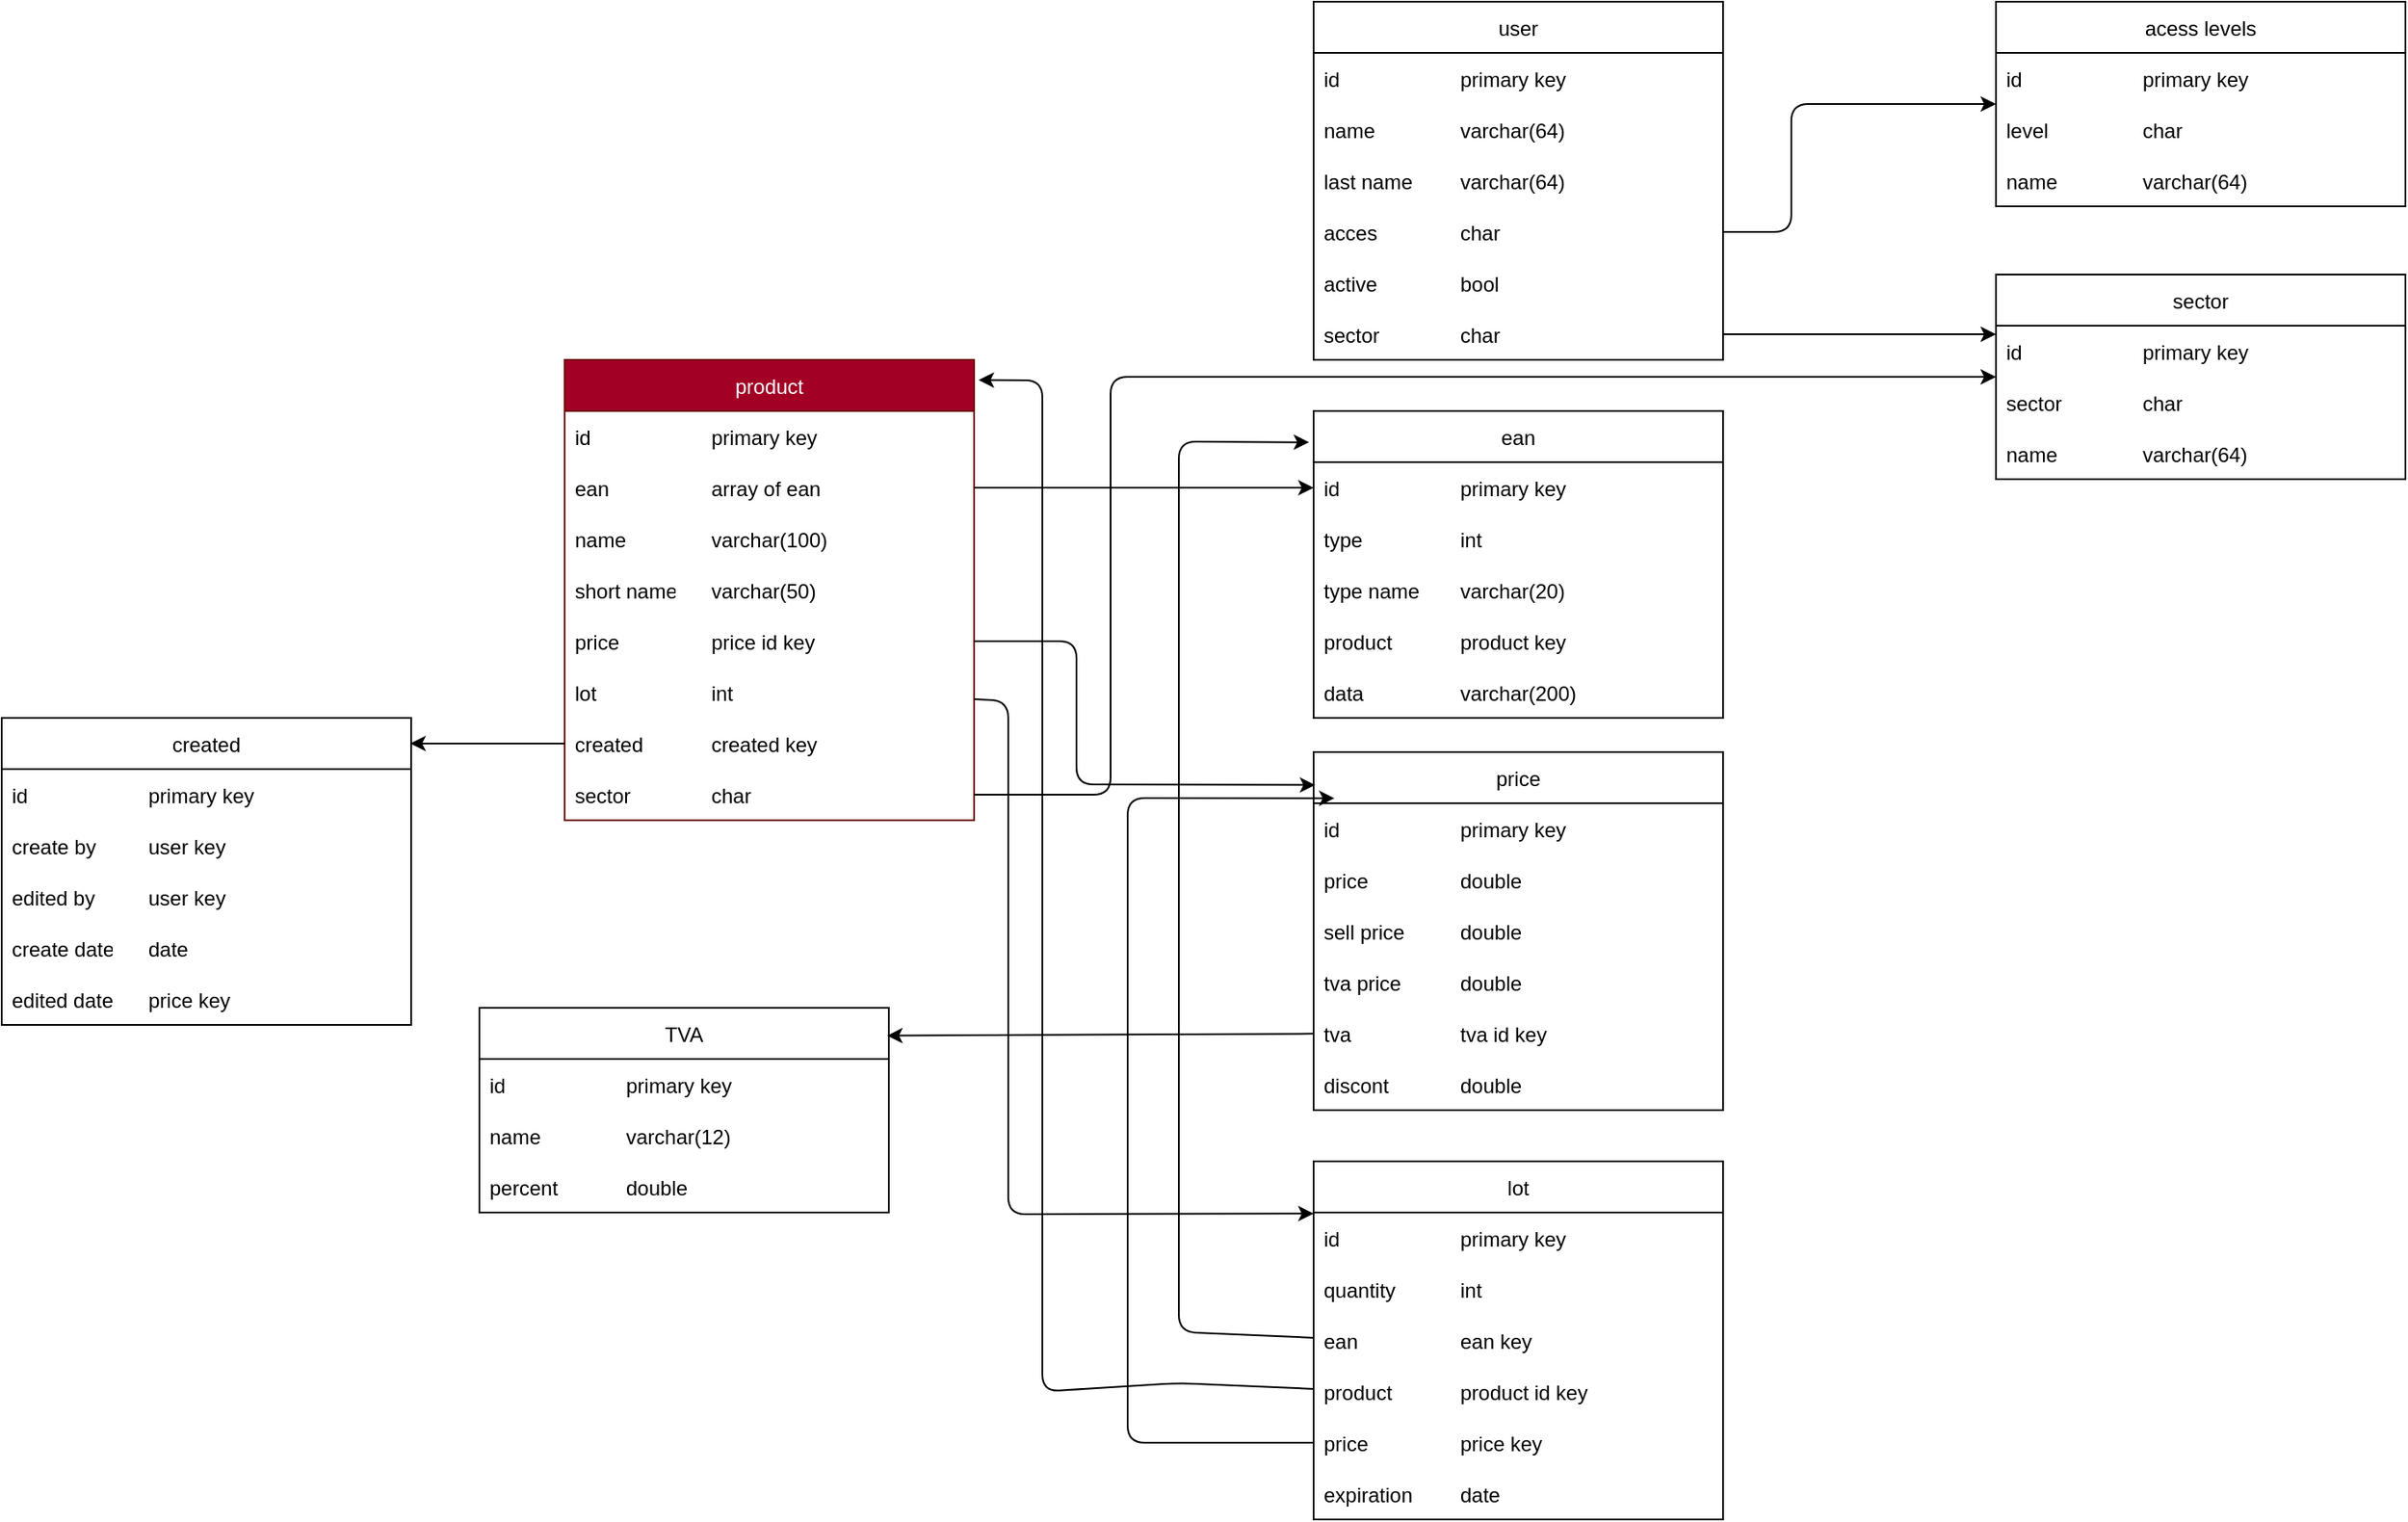<mxfile>
    <diagram id="HMFfCAUUuoIeh3NlLPQ3" name="Page-1">
        <mxGraphModel dx="770" dy="992" grid="1" gridSize="10" guides="1" tooltips="1" connect="1" arrows="1" fold="1" page="1" pageScale="1" pageWidth="1169" pageHeight="827" math="0" shadow="0">
            <root>
                <mxCell id="0"/>
                <mxCell id="1" parent="0"/>
                <mxCell id="3" value="user" style="swimlane;fontStyle=0;childLayout=stackLayout;horizontal=1;startSize=30;horizontalStack=0;resizeParent=1;resizeParentMax=0;resizeLast=0;collapsible=1;marginBottom=0;" parent="1" vertex="1">
                    <mxGeometry x="1169" width="240" height="210" as="geometry"/>
                </mxCell>
                <mxCell id="7" value="" style="group" parent="3" vertex="1" connectable="0">
                    <mxGeometry y="30" width="240" height="30" as="geometry"/>
                </mxCell>
                <mxCell id="4" value="id" style="text;strokeColor=none;fillColor=none;align=left;verticalAlign=middle;spacingLeft=4;spacingRight=4;overflow=hidden;points=[[0,0.5],[1,0.5]];portConstraint=eastwest;rotatable=0;" parent="7" vertex="1">
                    <mxGeometry width="80" height="30" as="geometry"/>
                </mxCell>
                <mxCell id="5" value="primary key" style="text;strokeColor=none;fillColor=none;align=left;verticalAlign=middle;spacingLeft=4;spacingRight=4;overflow=hidden;points=[[0,0.5],[1,0.5]];portConstraint=eastwest;rotatable=0;" parent="7" vertex="1">
                    <mxGeometry x="80" width="160" height="30" as="geometry"/>
                </mxCell>
                <mxCell id="8" value="" style="group" parent="3" vertex="1" connectable="0">
                    <mxGeometry y="60" width="240" height="30" as="geometry"/>
                </mxCell>
                <mxCell id="9" value="name" style="text;strokeColor=none;fillColor=none;align=left;verticalAlign=middle;spacingLeft=4;spacingRight=4;overflow=hidden;points=[[0,0.5],[1,0.5]];portConstraint=eastwest;rotatable=0;" parent="8" vertex="1">
                    <mxGeometry width="80" height="30" as="geometry"/>
                </mxCell>
                <mxCell id="10" value="varchar(64)" style="text;strokeColor=none;fillColor=none;align=left;verticalAlign=middle;spacingLeft=4;spacingRight=4;overflow=hidden;points=[[0,0.5],[1,0.5]];portConstraint=eastwest;rotatable=0;" parent="8" vertex="1">
                    <mxGeometry x="80" width="160" height="30" as="geometry"/>
                </mxCell>
                <mxCell id="24" value="" style="group" parent="3" vertex="1" connectable="0">
                    <mxGeometry y="90" width="240" height="30" as="geometry"/>
                </mxCell>
                <mxCell id="25" value="last name" style="text;strokeColor=none;fillColor=none;align=left;verticalAlign=middle;spacingLeft=4;spacingRight=4;overflow=hidden;points=[[0,0.5],[1,0.5]];portConstraint=eastwest;rotatable=0;" parent="24" vertex="1">
                    <mxGeometry width="70" height="30" as="geometry"/>
                </mxCell>
                <mxCell id="26" value="varchar(64)" style="text;strokeColor=none;fillColor=none;align=left;verticalAlign=middle;spacingLeft=4;spacingRight=4;overflow=hidden;points=[[0,0.5],[1,0.5]];portConstraint=eastwest;rotatable=0;" parent="24" vertex="1">
                    <mxGeometry x="80" width="160" height="30" as="geometry"/>
                </mxCell>
                <mxCell id="27" value="" style="group" parent="3" vertex="1" connectable="0">
                    <mxGeometry y="120" width="240" height="30" as="geometry"/>
                </mxCell>
                <mxCell id="28" value="acces" style="text;strokeColor=none;fillColor=none;align=left;verticalAlign=middle;spacingLeft=4;spacingRight=4;overflow=hidden;points=[[0,0.5],[1,0.5]];portConstraint=eastwest;rotatable=0;" parent="27" vertex="1">
                    <mxGeometry width="60" height="30" as="geometry"/>
                </mxCell>
                <mxCell id="29" value="char" style="text;strokeColor=none;fillColor=none;align=left;verticalAlign=middle;spacingLeft=4;spacingRight=4;overflow=hidden;points=[[0,0.5],[1,0.5]];portConstraint=eastwest;rotatable=0;" parent="27" vertex="1">
                    <mxGeometry x="80" width="160" height="30" as="geometry"/>
                </mxCell>
                <mxCell id="30" value="" style="group" parent="3" vertex="1" connectable="0">
                    <mxGeometry y="150" width="240" height="30" as="geometry"/>
                </mxCell>
                <mxCell id="31" value="active" style="text;strokeColor=none;fillColor=none;align=left;verticalAlign=middle;spacingLeft=4;spacingRight=4;overflow=hidden;points=[[0,0.5],[1,0.5]];portConstraint=eastwest;rotatable=0;" parent="30" vertex="1">
                    <mxGeometry width="60" height="30" as="geometry"/>
                </mxCell>
                <mxCell id="32" value="bool" style="text;strokeColor=none;fillColor=none;align=left;verticalAlign=middle;spacingLeft=4;spacingRight=4;overflow=hidden;points=[[0,0.5],[1,0.5]];portConstraint=eastwest;rotatable=0;" parent="30" vertex="1">
                    <mxGeometry x="80" width="160" height="30" as="geometry"/>
                </mxCell>
                <mxCell id="33" value="" style="group" parent="3" vertex="1" connectable="0">
                    <mxGeometry y="180" width="240" height="30" as="geometry"/>
                </mxCell>
                <mxCell id="34" value="sector" style="text;strokeColor=none;fillColor=none;align=left;verticalAlign=middle;spacingLeft=4;spacingRight=4;overflow=hidden;points=[[0,0.5],[1,0.5]];portConstraint=eastwest;rotatable=0;" parent="33" vertex="1">
                    <mxGeometry width="60" height="30" as="geometry"/>
                </mxCell>
                <mxCell id="35" value="char" style="text;strokeColor=none;fillColor=none;align=left;verticalAlign=middle;spacingLeft=4;spacingRight=4;overflow=hidden;points=[[0,0.5],[1,0.5]];portConstraint=eastwest;rotatable=0;" parent="33" vertex="1">
                    <mxGeometry x="80" width="160" height="30" as="geometry"/>
                </mxCell>
                <mxCell id="36" value="acess levels" style="swimlane;fontStyle=0;childLayout=stackLayout;horizontal=1;startSize=30;horizontalStack=0;resizeParent=1;resizeParentMax=0;resizeLast=0;collapsible=1;marginBottom=0;" parent="1" vertex="1">
                    <mxGeometry x="1569" width="240" height="120" as="geometry"/>
                </mxCell>
                <mxCell id="37" value="" style="group" parent="36" vertex="1" connectable="0">
                    <mxGeometry y="30" width="240" height="30" as="geometry"/>
                </mxCell>
                <mxCell id="38" value="id" style="text;strokeColor=none;fillColor=none;align=left;verticalAlign=middle;spacingLeft=4;spacingRight=4;overflow=hidden;points=[[0,0.5],[1,0.5]];portConstraint=eastwest;rotatable=0;" parent="37" vertex="1">
                    <mxGeometry width="80" height="30" as="geometry"/>
                </mxCell>
                <mxCell id="39" value="primary key" style="text;strokeColor=none;fillColor=none;align=left;verticalAlign=middle;spacingLeft=4;spacingRight=4;overflow=hidden;points=[[0,0.5],[1,0.5]];portConstraint=eastwest;rotatable=0;" parent="37" vertex="1">
                    <mxGeometry x="80" width="160" height="30" as="geometry"/>
                </mxCell>
                <mxCell id="40" value="" style="group" parent="36" vertex="1" connectable="0">
                    <mxGeometry y="60" width="240" height="30" as="geometry"/>
                </mxCell>
                <mxCell id="41" value="level" style="text;strokeColor=none;fillColor=none;align=left;verticalAlign=middle;spacingLeft=4;spacingRight=4;overflow=hidden;points=[[0,0.5],[1,0.5]];portConstraint=eastwest;rotatable=0;" parent="40" vertex="1">
                    <mxGeometry width="80" height="30" as="geometry"/>
                </mxCell>
                <mxCell id="42" value="char" style="text;strokeColor=none;fillColor=none;align=left;verticalAlign=middle;spacingLeft=4;spacingRight=4;overflow=hidden;points=[[0,0.5],[1,0.5]];portConstraint=eastwest;rotatable=0;" parent="40" vertex="1">
                    <mxGeometry x="80" width="160" height="30" as="geometry"/>
                </mxCell>
                <mxCell id="43" value="" style="group" parent="36" vertex="1" connectable="0">
                    <mxGeometry y="90" width="240" height="30" as="geometry"/>
                </mxCell>
                <mxCell id="44" value="name" style="text;strokeColor=none;fillColor=none;align=left;verticalAlign=middle;spacingLeft=4;spacingRight=4;overflow=hidden;points=[[0,0.5],[1,0.5]];portConstraint=eastwest;rotatable=0;" parent="43" vertex="1">
                    <mxGeometry width="70" height="30" as="geometry"/>
                </mxCell>
                <mxCell id="45" value="varchar(64)" style="text;strokeColor=none;fillColor=none;align=left;verticalAlign=middle;spacingLeft=4;spacingRight=4;overflow=hidden;points=[[0,0.5],[1,0.5]];portConstraint=eastwest;rotatable=0;" parent="43" vertex="1">
                    <mxGeometry x="80" width="160" height="30" as="geometry"/>
                </mxCell>
                <mxCell id="55" value="sector" style="swimlane;fontStyle=0;childLayout=stackLayout;horizontal=1;startSize=30;horizontalStack=0;resizeParent=1;resizeParentMax=0;resizeLast=0;collapsible=1;marginBottom=0;" parent="1" vertex="1">
                    <mxGeometry x="1569" y="160" width="240" height="120" as="geometry"/>
                </mxCell>
                <mxCell id="56" value="" style="group" parent="55" vertex="1" connectable="0">
                    <mxGeometry y="30" width="240" height="30" as="geometry"/>
                </mxCell>
                <mxCell id="57" value="id" style="text;strokeColor=none;fillColor=none;align=left;verticalAlign=middle;spacingLeft=4;spacingRight=4;overflow=hidden;points=[[0,0.5],[1,0.5]];portConstraint=eastwest;rotatable=0;" parent="56" vertex="1">
                    <mxGeometry width="80" height="30" as="geometry"/>
                </mxCell>
                <mxCell id="58" value="primary key" style="text;strokeColor=none;fillColor=none;align=left;verticalAlign=middle;spacingLeft=4;spacingRight=4;overflow=hidden;points=[[0,0.5],[1,0.5]];portConstraint=eastwest;rotatable=0;" parent="56" vertex="1">
                    <mxGeometry x="80" width="160" height="30" as="geometry"/>
                </mxCell>
                <mxCell id="59" value="" style="group" parent="55" vertex="1" connectable="0">
                    <mxGeometry y="60" width="240" height="30" as="geometry"/>
                </mxCell>
                <mxCell id="60" value="sector" style="text;strokeColor=none;fillColor=none;align=left;verticalAlign=middle;spacingLeft=4;spacingRight=4;overflow=hidden;points=[[0,0.5],[1,0.5]];portConstraint=eastwest;rotatable=0;" parent="59" vertex="1">
                    <mxGeometry width="80" height="30" as="geometry"/>
                </mxCell>
                <mxCell id="61" value="char" style="text;strokeColor=none;fillColor=none;align=left;verticalAlign=middle;spacingLeft=4;spacingRight=4;overflow=hidden;points=[[0,0.5],[1,0.5]];portConstraint=eastwest;rotatable=0;" parent="59" vertex="1">
                    <mxGeometry x="80" width="160" height="30" as="geometry"/>
                </mxCell>
                <mxCell id="62" value="" style="group" parent="55" vertex="1" connectable="0">
                    <mxGeometry y="90" width="240" height="30" as="geometry"/>
                </mxCell>
                <mxCell id="63" value="name" style="text;strokeColor=none;fillColor=none;align=left;verticalAlign=middle;spacingLeft=4;spacingRight=4;overflow=hidden;points=[[0,0.5],[1,0.5]];portConstraint=eastwest;rotatable=0;" parent="62" vertex="1">
                    <mxGeometry width="70" height="30" as="geometry"/>
                </mxCell>
                <mxCell id="64" value="varchar(64)" style="text;strokeColor=none;fillColor=none;align=left;verticalAlign=middle;spacingLeft=4;spacingRight=4;overflow=hidden;points=[[0,0.5],[1,0.5]];portConstraint=eastwest;rotatable=0;" parent="62" vertex="1">
                    <mxGeometry x="80" width="160" height="30" as="geometry"/>
                </mxCell>
                <mxCell id="65" style="edgeStyle=none;html=1;" parent="1" source="29" target="36" edge="1">
                    <mxGeometry relative="1" as="geometry">
                        <Array as="points">
                            <mxPoint x="1449" y="135"/>
                            <mxPoint x="1449" y="60"/>
                        </Array>
                    </mxGeometry>
                </mxCell>
                <mxCell id="66" style="edgeStyle=none;html=1;entryX=0;entryY=0.167;entryDx=0;entryDy=0;entryPerimeter=0;" parent="1" source="35" target="57" edge="1">
                    <mxGeometry relative="1" as="geometry"/>
                </mxCell>
                <mxCell id="67" value="product" style="swimlane;fontStyle=0;childLayout=stackLayout;horizontal=1;startSize=30;horizontalStack=0;resizeParent=1;resizeParentMax=0;resizeLast=0;collapsible=1;marginBottom=0;fillColor=#a20025;fontColor=#ffffff;strokeColor=#6F0000;" parent="1" vertex="1">
                    <mxGeometry x="730" y="210" width="240" height="270" as="geometry"/>
                </mxCell>
                <mxCell id="148" value="" style="group" parent="67" vertex="1" connectable="0">
                    <mxGeometry y="30" width="240" height="30" as="geometry"/>
                </mxCell>
                <mxCell id="149" value="id" style="text;strokeColor=none;fillColor=none;align=left;verticalAlign=middle;spacingLeft=4;spacingRight=4;overflow=hidden;points=[[0,0.5],[1,0.5]];portConstraint=eastwest;rotatable=0;" parent="148" vertex="1">
                    <mxGeometry width="80" height="30" as="geometry"/>
                </mxCell>
                <mxCell id="150" value="primary key" style="text;strokeColor=none;fillColor=none;align=left;verticalAlign=middle;spacingLeft=4;spacingRight=4;overflow=hidden;points=[[0,0.5],[1,0.5]];portConstraint=eastwest;rotatable=0;" parent="148" vertex="1">
                    <mxGeometry x="80" width="160" height="30" as="geometry"/>
                </mxCell>
                <mxCell id="68" value="" style="group" parent="67" vertex="1" connectable="0">
                    <mxGeometry y="60" width="240" height="30" as="geometry"/>
                </mxCell>
                <mxCell id="69" value="ean" style="text;strokeColor=none;fillColor=none;align=left;verticalAlign=middle;spacingLeft=4;spacingRight=4;overflow=hidden;points=[[0,0.5],[1,0.5]];portConstraint=eastwest;rotatable=0;" parent="68" vertex="1">
                    <mxGeometry width="80" height="30" as="geometry"/>
                </mxCell>
                <mxCell id="70" value="array of ean" style="text;strokeColor=none;fillColor=none;align=left;verticalAlign=middle;spacingLeft=4;spacingRight=4;overflow=hidden;points=[[0,0.5],[1,0.5]];portConstraint=eastwest;rotatable=0;" parent="68" vertex="1">
                    <mxGeometry x="80" width="160" height="30" as="geometry"/>
                </mxCell>
                <mxCell id="71" value="" style="group" parent="67" vertex="1" connectable="0">
                    <mxGeometry y="90" width="240" height="30" as="geometry"/>
                </mxCell>
                <mxCell id="72" value="name" style="text;strokeColor=none;fillColor=none;align=left;verticalAlign=middle;spacingLeft=4;spacingRight=4;overflow=hidden;points=[[0,0.5],[1,0.5]];portConstraint=eastwest;rotatable=0;" parent="71" vertex="1">
                    <mxGeometry width="80" height="30" as="geometry"/>
                </mxCell>
                <mxCell id="73" value="varchar(100)" style="text;strokeColor=none;fillColor=none;align=left;verticalAlign=middle;spacingLeft=4;spacingRight=4;overflow=hidden;points=[[0,0.5],[1,0.5]];portConstraint=eastwest;rotatable=0;" parent="71" vertex="1">
                    <mxGeometry x="80" width="160" height="30" as="geometry"/>
                </mxCell>
                <mxCell id="74" value="" style="group" parent="67" vertex="1" connectable="0">
                    <mxGeometry y="120" width="240" height="30" as="geometry"/>
                </mxCell>
                <mxCell id="75" value="short name" style="text;strokeColor=none;fillColor=none;align=left;verticalAlign=middle;spacingLeft=4;spacingRight=4;overflow=hidden;points=[[0,0.5],[1,0.5]];portConstraint=eastwest;rotatable=0;" parent="74" vertex="1">
                    <mxGeometry width="70" height="30" as="geometry"/>
                </mxCell>
                <mxCell id="76" value="varchar(50)" style="text;strokeColor=none;fillColor=none;align=left;verticalAlign=middle;spacingLeft=4;spacingRight=4;overflow=hidden;points=[[0,0.5],[1,0.5]];portConstraint=eastwest;rotatable=0;" parent="74" vertex="1">
                    <mxGeometry x="80" width="160" height="30" as="geometry"/>
                </mxCell>
                <mxCell id="77" value="" style="group" parent="67" vertex="1" connectable="0">
                    <mxGeometry y="150" width="240" height="30" as="geometry"/>
                </mxCell>
                <mxCell id="78" value="price" style="text;strokeColor=none;fillColor=none;align=left;verticalAlign=middle;spacingLeft=4;spacingRight=4;overflow=hidden;points=[[0,0.5],[1,0.5]];portConstraint=eastwest;rotatable=0;" parent="77" vertex="1">
                    <mxGeometry width="60" height="30" as="geometry"/>
                </mxCell>
                <mxCell id="79" value="price id key" style="text;strokeColor=none;fillColor=none;align=left;verticalAlign=middle;spacingLeft=4;spacingRight=4;overflow=hidden;points=[[0,0.5],[1,0.5]];portConstraint=eastwest;rotatable=0;" parent="77" vertex="1">
                    <mxGeometry x="80" width="160" height="30" as="geometry"/>
                </mxCell>
                <mxCell id="83" value="" style="group" parent="67" vertex="1" connectable="0">
                    <mxGeometry y="180" width="240" height="30" as="geometry"/>
                </mxCell>
                <mxCell id="84" value="lot" style="text;strokeColor=none;fillColor=none;align=left;verticalAlign=middle;spacingLeft=4;spacingRight=4;overflow=hidden;points=[[0,0.5],[1,0.5]];portConstraint=eastwest;rotatable=0;" parent="83" vertex="1">
                    <mxGeometry width="60" height="30" as="geometry"/>
                </mxCell>
                <mxCell id="85" value="int" style="text;strokeColor=none;fillColor=none;align=left;verticalAlign=middle;spacingLeft=4;spacingRight=4;overflow=hidden;points=[[0,0.5],[1,0.5]];portConstraint=eastwest;rotatable=0;" parent="83" vertex="1">
                    <mxGeometry x="80" width="160" height="30" as="geometry"/>
                </mxCell>
                <mxCell id="86" value="" style="group" parent="67" vertex="1" connectable="0">
                    <mxGeometry y="210" width="240" height="30" as="geometry"/>
                </mxCell>
                <mxCell id="87" value="created" style="text;strokeColor=none;fillColor=none;align=left;verticalAlign=middle;spacingLeft=4;spacingRight=4;overflow=hidden;points=[[0,0.5],[1,0.5]];portConstraint=eastwest;rotatable=0;" parent="86" vertex="1">
                    <mxGeometry width="60" height="30" as="geometry"/>
                </mxCell>
                <mxCell id="88" value="created key" style="text;strokeColor=none;fillColor=none;align=left;verticalAlign=middle;spacingLeft=4;spacingRight=4;overflow=hidden;points=[[0,0.5],[1,0.5]];portConstraint=eastwest;rotatable=0;" parent="86" vertex="1">
                    <mxGeometry x="80" width="160" height="30" as="geometry"/>
                </mxCell>
                <mxCell id="89" value="" style="group" parent="67" vertex="1" connectable="0">
                    <mxGeometry y="240" width="240" height="30" as="geometry"/>
                </mxCell>
                <mxCell id="90" value="sector" style="text;strokeColor=none;fillColor=none;align=left;verticalAlign=middle;spacingLeft=4;spacingRight=4;overflow=hidden;points=[[0,0.5],[1,0.5]];portConstraint=eastwest;rotatable=0;" parent="89" vertex="1">
                    <mxGeometry width="60" height="30" as="geometry"/>
                </mxCell>
                <mxCell id="91" value="char" style="text;strokeColor=none;fillColor=none;align=left;verticalAlign=middle;spacingLeft=4;spacingRight=4;overflow=hidden;points=[[0,0.5],[1,0.5]];portConstraint=eastwest;rotatable=0;" parent="89" vertex="1">
                    <mxGeometry x="80" width="160" height="30" as="geometry"/>
                </mxCell>
                <mxCell id="92" value="price" style="swimlane;fontStyle=0;childLayout=stackLayout;horizontal=1;startSize=30;horizontalStack=0;resizeParent=1;resizeParentMax=0;resizeLast=0;collapsible=1;marginBottom=0;" parent="1" vertex="1">
                    <mxGeometry x="1169" y="440" width="240" height="210" as="geometry"/>
                </mxCell>
                <mxCell id="93" value="" style="group" parent="92" vertex="1" connectable="0">
                    <mxGeometry y="30" width="240" height="30" as="geometry"/>
                </mxCell>
                <mxCell id="94" value="id" style="text;strokeColor=none;fillColor=none;align=left;verticalAlign=middle;spacingLeft=4;spacingRight=4;overflow=hidden;points=[[0,0.5],[1,0.5]];portConstraint=eastwest;rotatable=0;" parent="93" vertex="1">
                    <mxGeometry width="80" height="30" as="geometry"/>
                </mxCell>
                <mxCell id="95" value="primary key" style="text;strokeColor=none;fillColor=none;align=left;verticalAlign=middle;spacingLeft=4;spacingRight=4;overflow=hidden;points=[[0,0.5],[1,0.5]];portConstraint=eastwest;rotatable=0;" parent="93" vertex="1">
                    <mxGeometry x="80" width="160" height="30" as="geometry"/>
                </mxCell>
                <mxCell id="96" value="" style="group" parent="92" vertex="1" connectable="0">
                    <mxGeometry y="60" width="240" height="30" as="geometry"/>
                </mxCell>
                <mxCell id="97" value="price" style="text;strokeColor=none;fillColor=none;align=left;verticalAlign=middle;spacingLeft=4;spacingRight=4;overflow=hidden;points=[[0,0.5],[1,0.5]];portConstraint=eastwest;rotatable=0;" parent="96" vertex="1">
                    <mxGeometry width="80" height="30" as="geometry"/>
                </mxCell>
                <mxCell id="98" value="double" style="text;strokeColor=none;fillColor=none;align=left;verticalAlign=middle;spacingLeft=4;spacingRight=4;overflow=hidden;points=[[0,0.5],[1,0.5]];portConstraint=eastwest;rotatable=0;" parent="96" vertex="1">
                    <mxGeometry x="80" width="160" height="30" as="geometry"/>
                </mxCell>
                <mxCell id="99" value="" style="group" parent="92" vertex="1" connectable="0">
                    <mxGeometry y="90" width="240" height="30" as="geometry"/>
                </mxCell>
                <mxCell id="100" value="sell price" style="text;strokeColor=none;fillColor=none;align=left;verticalAlign=middle;spacingLeft=4;spacingRight=4;overflow=hidden;points=[[0,0.5],[1,0.5]];portConstraint=eastwest;rotatable=0;" parent="99" vertex="1">
                    <mxGeometry width="70" height="30" as="geometry"/>
                </mxCell>
                <mxCell id="101" value="double" style="text;strokeColor=none;fillColor=none;align=left;verticalAlign=middle;spacingLeft=4;spacingRight=4;overflow=hidden;points=[[0,0.5],[1,0.5]];portConstraint=eastwest;rotatable=0;" parent="99" vertex="1">
                    <mxGeometry x="80" width="160" height="30" as="geometry"/>
                </mxCell>
                <mxCell id="102" value="" style="group" parent="92" vertex="1" connectable="0">
                    <mxGeometry y="120" width="240" height="30" as="geometry"/>
                </mxCell>
                <mxCell id="103" value="tva price" style="text;strokeColor=none;fillColor=none;align=left;verticalAlign=middle;spacingLeft=4;spacingRight=4;overflow=hidden;points=[[0,0.5],[1,0.5]];portConstraint=eastwest;rotatable=0;" parent="102" vertex="1">
                    <mxGeometry width="70" height="30" as="geometry"/>
                </mxCell>
                <mxCell id="104" value="double" style="text;strokeColor=none;fillColor=none;align=left;verticalAlign=middle;spacingLeft=4;spacingRight=4;overflow=hidden;points=[[0,0.5],[1,0.5]];portConstraint=eastwest;rotatable=0;" parent="102" vertex="1">
                    <mxGeometry x="80" width="160" height="30" as="geometry"/>
                </mxCell>
                <mxCell id="105" value="" style="group" parent="92" vertex="1" connectable="0">
                    <mxGeometry y="150" width="240" height="30" as="geometry"/>
                </mxCell>
                <mxCell id="106" value="tva" style="text;strokeColor=none;fillColor=none;align=left;verticalAlign=middle;spacingLeft=4;spacingRight=4;overflow=hidden;points=[[0,0.5],[1,0.5]];portConstraint=eastwest;rotatable=0;" parent="105" vertex="1">
                    <mxGeometry width="70" height="30" as="geometry"/>
                </mxCell>
                <mxCell id="107" value="tva id key" style="text;strokeColor=none;fillColor=none;align=left;verticalAlign=middle;spacingLeft=4;spacingRight=4;overflow=hidden;points=[[0,0.5],[1,0.5]];portConstraint=eastwest;rotatable=0;" parent="105" vertex="1">
                    <mxGeometry x="80" width="160" height="30" as="geometry"/>
                </mxCell>
                <mxCell id="126" value="" style="group" parent="92" vertex="1" connectable="0">
                    <mxGeometry y="180" width="240" height="30" as="geometry"/>
                </mxCell>
                <mxCell id="127" value="discont" style="text;strokeColor=none;fillColor=none;align=left;verticalAlign=middle;spacingLeft=4;spacingRight=4;overflow=hidden;points=[[0,0.5],[1,0.5]];portConstraint=eastwest;rotatable=0;" parent="126" vertex="1">
                    <mxGeometry width="70" height="30" as="geometry"/>
                </mxCell>
                <mxCell id="128" value="double" style="text;strokeColor=none;fillColor=none;align=left;verticalAlign=middle;spacingLeft=4;spacingRight=4;overflow=hidden;points=[[0,0.5],[1,0.5]];portConstraint=eastwest;rotatable=0;" parent="126" vertex="1">
                    <mxGeometry x="80" width="160" height="30" as="geometry"/>
                </mxCell>
                <mxCell id="109" value="TVA" style="swimlane;fontStyle=0;childLayout=stackLayout;horizontal=1;startSize=30;horizontalStack=0;resizeParent=1;resizeParentMax=0;resizeLast=0;collapsible=1;marginBottom=0;" parent="1" vertex="1">
                    <mxGeometry x="680" y="590" width="240" height="120" as="geometry"/>
                </mxCell>
                <mxCell id="110" value="" style="group" parent="109" vertex="1" connectable="0">
                    <mxGeometry y="30" width="240" height="30" as="geometry"/>
                </mxCell>
                <mxCell id="111" value="id" style="text;strokeColor=none;fillColor=none;align=left;verticalAlign=middle;spacingLeft=4;spacingRight=4;overflow=hidden;points=[[0,0.5],[1,0.5]];portConstraint=eastwest;rotatable=0;" parent="110" vertex="1">
                    <mxGeometry width="80" height="30" as="geometry"/>
                </mxCell>
                <mxCell id="112" value="primary key" style="text;strokeColor=none;fillColor=none;align=left;verticalAlign=middle;spacingLeft=4;spacingRight=4;overflow=hidden;points=[[0,0.5],[1,0.5]];portConstraint=eastwest;rotatable=0;" parent="110" vertex="1">
                    <mxGeometry x="80" width="160" height="30" as="geometry"/>
                </mxCell>
                <mxCell id="113" value="" style="group" parent="109" vertex="1" connectable="0">
                    <mxGeometry y="60" width="240" height="30" as="geometry"/>
                </mxCell>
                <mxCell id="114" value="name" style="text;strokeColor=none;fillColor=none;align=left;verticalAlign=middle;spacingLeft=4;spacingRight=4;overflow=hidden;points=[[0,0.5],[1,0.5]];portConstraint=eastwest;rotatable=0;" parent="113" vertex="1">
                    <mxGeometry width="80" height="30" as="geometry"/>
                </mxCell>
                <mxCell id="115" value="varchar(12)" style="text;strokeColor=none;fillColor=none;align=left;verticalAlign=middle;spacingLeft=4;spacingRight=4;overflow=hidden;points=[[0,0.5],[1,0.5]];portConstraint=eastwest;rotatable=0;" parent="113" vertex="1">
                    <mxGeometry x="80" width="160" height="30" as="geometry"/>
                </mxCell>
                <mxCell id="116" value="" style="group" parent="109" vertex="1" connectable="0">
                    <mxGeometry y="90" width="240" height="30" as="geometry"/>
                </mxCell>
                <mxCell id="117" value="percent" style="text;strokeColor=none;fillColor=none;align=left;verticalAlign=middle;spacingLeft=4;spacingRight=4;overflow=hidden;points=[[0,0.5],[1,0.5]];portConstraint=eastwest;rotatable=0;" parent="116" vertex="1">
                    <mxGeometry width="70" height="30" as="geometry"/>
                </mxCell>
                <mxCell id="118" value="double" style="text;strokeColor=none;fillColor=none;align=left;verticalAlign=middle;spacingLeft=4;spacingRight=4;overflow=hidden;points=[[0,0.5],[1,0.5]];portConstraint=eastwest;rotatable=0;" parent="116" vertex="1">
                    <mxGeometry x="80" width="160" height="30" as="geometry"/>
                </mxCell>
                <mxCell id="154" value="ean" style="swimlane;fontStyle=0;childLayout=stackLayout;horizontal=1;startSize=30;horizontalStack=0;resizeParent=1;resizeParentMax=0;resizeLast=0;collapsible=1;marginBottom=0;" parent="1" vertex="1">
                    <mxGeometry x="1169" y="240" width="240" height="180" as="geometry"/>
                </mxCell>
                <mxCell id="155" value="" style="group" parent="154" vertex="1" connectable="0">
                    <mxGeometry y="30" width="240" height="30" as="geometry"/>
                </mxCell>
                <mxCell id="156" value="id" style="text;strokeColor=none;fillColor=none;align=left;verticalAlign=middle;spacingLeft=4;spacingRight=4;overflow=hidden;points=[[0,0.5],[1,0.5]];portConstraint=eastwest;rotatable=0;" parent="155" vertex="1">
                    <mxGeometry width="80" height="30" as="geometry"/>
                </mxCell>
                <mxCell id="157" value="primary key" style="text;strokeColor=none;fillColor=none;align=left;verticalAlign=middle;spacingLeft=4;spacingRight=4;overflow=hidden;points=[[0,0.5],[1,0.5]];portConstraint=eastwest;rotatable=0;" parent="155" vertex="1">
                    <mxGeometry x="80" width="160" height="30" as="geometry"/>
                </mxCell>
                <mxCell id="158" value="" style="group" parent="154" vertex="1" connectable="0">
                    <mxGeometry y="60" width="240" height="30" as="geometry"/>
                </mxCell>
                <mxCell id="159" value="type" style="text;strokeColor=none;fillColor=none;align=left;verticalAlign=middle;spacingLeft=4;spacingRight=4;overflow=hidden;points=[[0,0.5],[1,0.5]];portConstraint=eastwest;rotatable=0;" parent="158" vertex="1">
                    <mxGeometry width="80" height="30" as="geometry"/>
                </mxCell>
                <mxCell id="160" value="int" style="text;strokeColor=none;fillColor=none;align=left;verticalAlign=middle;spacingLeft=4;spacingRight=4;overflow=hidden;points=[[0,0.5],[1,0.5]];portConstraint=eastwest;rotatable=0;" parent="158" vertex="1">
                    <mxGeometry x="80" width="160" height="30" as="geometry"/>
                </mxCell>
                <mxCell id="164" value="" style="group" parent="154" vertex="1" connectable="0">
                    <mxGeometry y="90" width="240" height="30" as="geometry"/>
                </mxCell>
                <mxCell id="165" value="type name" style="text;strokeColor=none;fillColor=none;align=left;verticalAlign=middle;spacingLeft=4;spacingRight=4;overflow=hidden;points=[[0,0.5],[1,0.5]];portConstraint=eastwest;rotatable=0;" parent="164" vertex="1">
                    <mxGeometry width="70" height="30" as="geometry"/>
                </mxCell>
                <mxCell id="166" value="varchar(20)" style="text;strokeColor=none;fillColor=none;align=left;verticalAlign=middle;spacingLeft=4;spacingRight=4;overflow=hidden;points=[[0,0.5],[1,0.5]];portConstraint=eastwest;rotatable=0;" parent="164" vertex="1">
                    <mxGeometry x="80" width="160" height="30" as="geometry"/>
                </mxCell>
                <mxCell id="167" value="" style="group" parent="154" vertex="1" connectable="0">
                    <mxGeometry y="120" width="240" height="30" as="geometry"/>
                </mxCell>
                <mxCell id="168" value="product" style="text;strokeColor=none;fillColor=none;align=left;verticalAlign=middle;spacingLeft=4;spacingRight=4;overflow=hidden;points=[[0,0.5],[1,0.5]];portConstraint=eastwest;rotatable=0;" parent="167" vertex="1">
                    <mxGeometry width="70" height="30" as="geometry"/>
                </mxCell>
                <mxCell id="169" value="product key" style="text;strokeColor=none;fillColor=none;align=left;verticalAlign=middle;spacingLeft=4;spacingRight=4;overflow=hidden;points=[[0,0.5],[1,0.5]];portConstraint=eastwest;rotatable=0;" parent="167" vertex="1">
                    <mxGeometry x="80" width="160" height="30" as="geometry"/>
                </mxCell>
                <mxCell id="170" value="" style="group" parent="154" vertex="1" connectable="0">
                    <mxGeometry y="150" width="240" height="30" as="geometry"/>
                </mxCell>
                <mxCell id="171" value="data" style="text;strokeColor=none;fillColor=none;align=left;verticalAlign=middle;spacingLeft=4;spacingRight=4;overflow=hidden;points=[[0,0.5],[1,0.5]];portConstraint=eastwest;rotatable=0;" parent="170" vertex="1">
                    <mxGeometry width="70" height="30" as="geometry"/>
                </mxCell>
                <mxCell id="172" value="varchar(200)" style="text;strokeColor=none;fillColor=none;align=left;verticalAlign=middle;spacingLeft=4;spacingRight=4;overflow=hidden;points=[[0,0.5],[1,0.5]];portConstraint=eastwest;rotatable=0;" parent="170" vertex="1">
                    <mxGeometry x="80" width="160" height="30" as="geometry"/>
                </mxCell>
                <mxCell id="176" value="lot" style="swimlane;fontStyle=0;childLayout=stackLayout;horizontal=1;startSize=30;horizontalStack=0;resizeParent=1;resizeParentMax=0;resizeLast=0;collapsible=1;marginBottom=0;" parent="1" vertex="1">
                    <mxGeometry x="1169" y="680" width="240" height="210" as="geometry"/>
                </mxCell>
                <mxCell id="177" value="" style="group" parent="176" vertex="1" connectable="0">
                    <mxGeometry y="30" width="240" height="30" as="geometry"/>
                </mxCell>
                <mxCell id="178" value="id" style="text;strokeColor=none;fillColor=none;align=left;verticalAlign=middle;spacingLeft=4;spacingRight=4;overflow=hidden;points=[[0,0.5],[1,0.5]];portConstraint=eastwest;rotatable=0;" parent="177" vertex="1">
                    <mxGeometry width="80" height="30" as="geometry"/>
                </mxCell>
                <mxCell id="179" value="primary key" style="text;strokeColor=none;fillColor=none;align=left;verticalAlign=middle;spacingLeft=4;spacingRight=4;overflow=hidden;points=[[0,0.5],[1,0.5]];portConstraint=eastwest;rotatable=0;" parent="177" vertex="1">
                    <mxGeometry x="80" width="160" height="30" as="geometry"/>
                </mxCell>
                <mxCell id="180" value="" style="group" parent="176" vertex="1" connectable="0">
                    <mxGeometry y="60" width="240" height="30" as="geometry"/>
                </mxCell>
                <mxCell id="181" value="quantity" style="text;strokeColor=none;fillColor=none;align=left;verticalAlign=middle;spacingLeft=4;spacingRight=4;overflow=hidden;points=[[0,0.5],[1,0.5]];portConstraint=eastwest;rotatable=0;" parent="180" vertex="1">
                    <mxGeometry width="80" height="30" as="geometry"/>
                </mxCell>
                <mxCell id="182" value="int" style="text;strokeColor=none;fillColor=none;align=left;verticalAlign=middle;spacingLeft=4;spacingRight=4;overflow=hidden;points=[[0,0.5],[1,0.5]];portConstraint=eastwest;rotatable=0;" parent="180" vertex="1">
                    <mxGeometry x="80" width="160" height="30" as="geometry"/>
                </mxCell>
                <mxCell id="183" value="" style="group" parent="176" vertex="1" connectable="0">
                    <mxGeometry y="90" width="240" height="30" as="geometry"/>
                </mxCell>
                <mxCell id="184" value="ean" style="text;strokeColor=none;fillColor=none;align=left;verticalAlign=middle;spacingLeft=4;spacingRight=4;overflow=hidden;points=[[0,0.5],[1,0.5]];portConstraint=eastwest;rotatable=0;" parent="183" vertex="1">
                    <mxGeometry width="70" height="30" as="geometry"/>
                </mxCell>
                <mxCell id="185" value="ean key" style="text;strokeColor=none;fillColor=none;align=left;verticalAlign=middle;spacingLeft=4;spacingRight=4;overflow=hidden;points=[[0,0.5],[1,0.5]];portConstraint=eastwest;rotatable=0;" parent="183" vertex="1">
                    <mxGeometry x="80" width="160" height="30" as="geometry"/>
                </mxCell>
                <mxCell id="186" value="" style="group" parent="176" vertex="1" connectable="0">
                    <mxGeometry y="120" width="240" height="30" as="geometry"/>
                </mxCell>
                <mxCell id="187" value="product" style="text;strokeColor=none;fillColor=none;align=left;verticalAlign=middle;spacingLeft=4;spacingRight=4;overflow=hidden;points=[[0,0.5],[1,0.5]];portConstraint=eastwest;rotatable=0;" parent="186" vertex="1">
                    <mxGeometry width="70" height="30" as="geometry"/>
                </mxCell>
                <mxCell id="188" value="product id key" style="text;strokeColor=none;fillColor=none;align=left;verticalAlign=middle;spacingLeft=4;spacingRight=4;overflow=hidden;points=[[0,0.5],[1,0.5]];portConstraint=eastwest;rotatable=0;" parent="186" vertex="1">
                    <mxGeometry x="80" width="160" height="30" as="geometry"/>
                </mxCell>
                <mxCell id="189" value="" style="group" parent="176" vertex="1" connectable="0">
                    <mxGeometry y="150" width="240" height="30" as="geometry"/>
                </mxCell>
                <mxCell id="190" value="price" style="text;strokeColor=none;fillColor=none;align=left;verticalAlign=middle;spacingLeft=4;spacingRight=4;overflow=hidden;points=[[0,0.5],[1,0.5]];portConstraint=eastwest;rotatable=0;" parent="189" vertex="1">
                    <mxGeometry width="70" height="30" as="geometry"/>
                </mxCell>
                <mxCell id="191" value="price key" style="text;strokeColor=none;fillColor=none;align=left;verticalAlign=middle;spacingLeft=4;spacingRight=4;overflow=hidden;points=[[0,0.5],[1,0.5]];portConstraint=eastwest;rotatable=0;" parent="189" vertex="1">
                    <mxGeometry x="80" width="160" height="30" as="geometry"/>
                </mxCell>
                <mxCell id="192" value="" style="group" parent="176" vertex="1" connectable="0">
                    <mxGeometry y="180" width="240" height="30" as="geometry"/>
                </mxCell>
                <mxCell id="193" value="expiration" style="text;strokeColor=none;fillColor=none;align=left;verticalAlign=middle;spacingLeft=4;spacingRight=4;overflow=hidden;points=[[0,0.5],[1,0.5]];portConstraint=eastwest;rotatable=0;" parent="192" vertex="1">
                    <mxGeometry width="70" height="30" as="geometry"/>
                </mxCell>
                <mxCell id="194" value="date" style="text;strokeColor=none;fillColor=none;align=left;verticalAlign=middle;spacingLeft=4;spacingRight=4;overflow=hidden;points=[[0,0.5],[1,0.5]];portConstraint=eastwest;rotatable=0;" parent="192" vertex="1">
                    <mxGeometry x="80" width="160" height="30" as="geometry"/>
                </mxCell>
                <mxCell id="195" value="created" style="swimlane;fontStyle=0;childLayout=stackLayout;horizontal=1;startSize=30;horizontalStack=0;resizeParent=1;resizeParentMax=0;resizeLast=0;collapsible=1;marginBottom=0;" parent="1" vertex="1">
                    <mxGeometry x="400" y="420" width="240" height="180" as="geometry"/>
                </mxCell>
                <mxCell id="196" value="" style="group" parent="195" vertex="1" connectable="0">
                    <mxGeometry y="30" width="240" height="30" as="geometry"/>
                </mxCell>
                <mxCell id="197" value="id" style="text;strokeColor=none;fillColor=none;align=left;verticalAlign=middle;spacingLeft=4;spacingRight=4;overflow=hidden;points=[[0,0.5],[1,0.5]];portConstraint=eastwest;rotatable=0;" parent="196" vertex="1">
                    <mxGeometry width="80" height="30" as="geometry"/>
                </mxCell>
                <mxCell id="198" value="primary key" style="text;strokeColor=none;fillColor=none;align=left;verticalAlign=middle;spacingLeft=4;spacingRight=4;overflow=hidden;points=[[0,0.5],[1,0.5]];portConstraint=eastwest;rotatable=0;" parent="196" vertex="1">
                    <mxGeometry x="80" width="160" height="30" as="geometry"/>
                </mxCell>
                <mxCell id="199" value="" style="group" parent="195" vertex="1" connectable="0">
                    <mxGeometry y="60" width="240" height="30" as="geometry"/>
                </mxCell>
                <mxCell id="200" value="create by" style="text;strokeColor=none;fillColor=none;align=left;verticalAlign=middle;spacingLeft=4;spacingRight=4;overflow=hidden;points=[[0,0.5],[1,0.5]];portConstraint=eastwest;rotatable=0;" parent="199" vertex="1">
                    <mxGeometry width="80" height="30" as="geometry"/>
                </mxCell>
                <mxCell id="201" value="user key" style="text;strokeColor=none;fillColor=none;align=left;verticalAlign=middle;spacingLeft=4;spacingRight=4;overflow=hidden;points=[[0,0.5],[1,0.5]];portConstraint=eastwest;rotatable=0;" parent="199" vertex="1">
                    <mxGeometry x="80" width="160" height="30" as="geometry"/>
                </mxCell>
                <mxCell id="202" value="" style="group" parent="195" vertex="1" connectable="0">
                    <mxGeometry y="90" width="240" height="30" as="geometry"/>
                </mxCell>
                <mxCell id="203" value="edited by" style="text;strokeColor=none;fillColor=none;align=left;verticalAlign=middle;spacingLeft=4;spacingRight=4;overflow=hidden;points=[[0,0.5],[1,0.5]];portConstraint=eastwest;rotatable=0;" parent="202" vertex="1">
                    <mxGeometry width="70" height="30" as="geometry"/>
                </mxCell>
                <mxCell id="204" value="user key" style="text;strokeColor=none;fillColor=none;align=left;verticalAlign=middle;spacingLeft=4;spacingRight=4;overflow=hidden;points=[[0,0.5],[1,0.5]];portConstraint=eastwest;rotatable=0;" parent="202" vertex="1">
                    <mxGeometry x="80" width="160" height="30" as="geometry"/>
                </mxCell>
                <mxCell id="205" value="" style="group" parent="195" vertex="1" connectable="0">
                    <mxGeometry y="120" width="240" height="30" as="geometry"/>
                </mxCell>
                <mxCell id="206" value="create date" style="text;strokeColor=none;fillColor=none;align=left;verticalAlign=middle;spacingLeft=4;spacingRight=4;overflow=hidden;points=[[0,0.5],[1,0.5]];portConstraint=eastwest;rotatable=0;" parent="205" vertex="1">
                    <mxGeometry width="70" height="30" as="geometry"/>
                </mxCell>
                <mxCell id="207" value="date" style="text;strokeColor=none;fillColor=none;align=left;verticalAlign=middle;spacingLeft=4;spacingRight=4;overflow=hidden;points=[[0,0.5],[1,0.5]];portConstraint=eastwest;rotatable=0;" parent="205" vertex="1">
                    <mxGeometry x="80" width="160" height="30" as="geometry"/>
                </mxCell>
                <mxCell id="208" value="" style="group" parent="195" vertex="1" connectable="0">
                    <mxGeometry y="150" width="240" height="30" as="geometry"/>
                </mxCell>
                <mxCell id="209" value="edited date" style="text;strokeColor=none;fillColor=none;align=left;verticalAlign=middle;spacingLeft=4;spacingRight=4;overflow=hidden;points=[[0,0.5],[1,0.5]];portConstraint=eastwest;rotatable=0;" parent="208" vertex="1">
                    <mxGeometry width="70" height="30" as="geometry"/>
                </mxCell>
                <mxCell id="210" value="price key" style="text;strokeColor=none;fillColor=none;align=left;verticalAlign=middle;spacingLeft=4;spacingRight=4;overflow=hidden;points=[[0,0.5],[1,0.5]];portConstraint=eastwest;rotatable=0;" parent="208" vertex="1">
                    <mxGeometry x="80" width="160" height="30" as="geometry"/>
                </mxCell>
                <mxCell id="211" style="edgeStyle=none;html=1;" edge="1" parent="1" source="70" target="156">
                    <mxGeometry relative="1" as="geometry"/>
                </mxCell>
                <mxCell id="212" style="edgeStyle=none;html=1;exitX=1;exitY=0.5;exitDx=0;exitDy=0;entryX=0.004;entryY=0.092;entryDx=0;entryDy=0;entryPerimeter=0;" edge="1" parent="1" source="79" target="92">
                    <mxGeometry relative="1" as="geometry">
                        <Array as="points">
                            <mxPoint x="1030" y="375"/>
                            <mxPoint x="1030" y="459"/>
                        </Array>
                    </mxGeometry>
                </mxCell>
                <mxCell id="213" style="edgeStyle=none;html=1;entryX=0;entryY=0.146;entryDx=0;entryDy=0;entryPerimeter=0;" edge="1" parent="1" source="85" target="176">
                    <mxGeometry relative="1" as="geometry">
                        <Array as="points">
                            <mxPoint x="990" y="410"/>
                            <mxPoint x="990" y="711"/>
                        </Array>
                    </mxGeometry>
                </mxCell>
                <mxCell id="214" style="edgeStyle=none;html=1;exitX=0;exitY=0.5;exitDx=0;exitDy=0;entryX=0.998;entryY=0.083;entryDx=0;entryDy=0;entryPerimeter=0;" edge="1" parent="1" source="87" target="195">
                    <mxGeometry relative="1" as="geometry"/>
                </mxCell>
                <mxCell id="215" style="edgeStyle=none;html=1;entryX=0.996;entryY=0.136;entryDx=0;entryDy=0;entryPerimeter=0;" edge="1" parent="1" source="106" target="109">
                    <mxGeometry relative="1" as="geometry"/>
                </mxCell>
                <mxCell id="216" style="edgeStyle=none;html=1;entryX=1.011;entryY=0.044;entryDx=0;entryDy=0;entryPerimeter=0;" edge="1" parent="1" source="187" target="67">
                    <mxGeometry relative="1" as="geometry">
                        <Array as="points">
                            <mxPoint x="1090" y="810"/>
                            <mxPoint x="1010" y="815"/>
                            <mxPoint x="1010" y="222"/>
                        </Array>
                    </mxGeometry>
                </mxCell>
                <mxCell id="217" style="edgeStyle=none;html=1;entryX=-0.011;entryY=0.102;entryDx=0;entryDy=0;entryPerimeter=0;" edge="1" parent="1" source="184" target="154">
                    <mxGeometry relative="1" as="geometry">
                        <Array as="points">
                            <mxPoint x="1090" y="780"/>
                            <mxPoint x="1090" y="258"/>
                        </Array>
                    </mxGeometry>
                </mxCell>
                <mxCell id="218" style="edgeStyle=none;html=1;entryX=0.051;entryY=0.129;entryDx=0;entryDy=0;entryPerimeter=0;" edge="1" parent="1" source="190" target="92">
                    <mxGeometry relative="1" as="geometry">
                        <Array as="points">
                            <mxPoint x="1060" y="845"/>
                            <mxPoint x="1060" y="467"/>
                        </Array>
                    </mxGeometry>
                </mxCell>
                <mxCell id="219" style="edgeStyle=none;html=1;" edge="1" parent="1" source="91" target="55">
                    <mxGeometry relative="1" as="geometry">
                        <Array as="points">
                            <mxPoint x="1050" y="465"/>
                            <mxPoint x="1050" y="220"/>
                        </Array>
                    </mxGeometry>
                </mxCell>
            </root>
        </mxGraphModel>
    </diagram>
</mxfile>